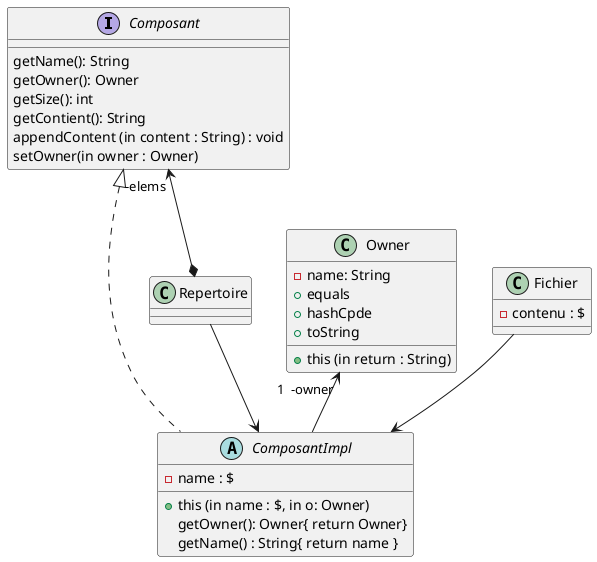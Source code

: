     @startuml
    'https://plantuml.com/component-diagram


    interface Composant
    {
     getName(): String
     getOwner(): Owner
     getSize(): int
     getContient(): String
     appendContent (in content : String) : void
     setOwner(in owner : Owner)
    }

    abstract ComposantImpl
    {
       - name : $

       + this (in name : $, in o: Owner)
       getOwner(): Owner{ return Owner}
       getName() : String{ return name }
    }

    class Owner {
    -name: String
    +this (in return : String)
    +equals
    +hashCpde
    +toString

    }

    class Fichier{
    -contenu : $
    }
    class Repertoire{}


    Fichier --> ComposantImpl
    Repertoire --> ComposantImpl
    Composant <|.. ComposantImpl

    Composant  "-elems " <--* Repertoire



      Owner "1  -owner" <--   ComposantImpl

    @enduml